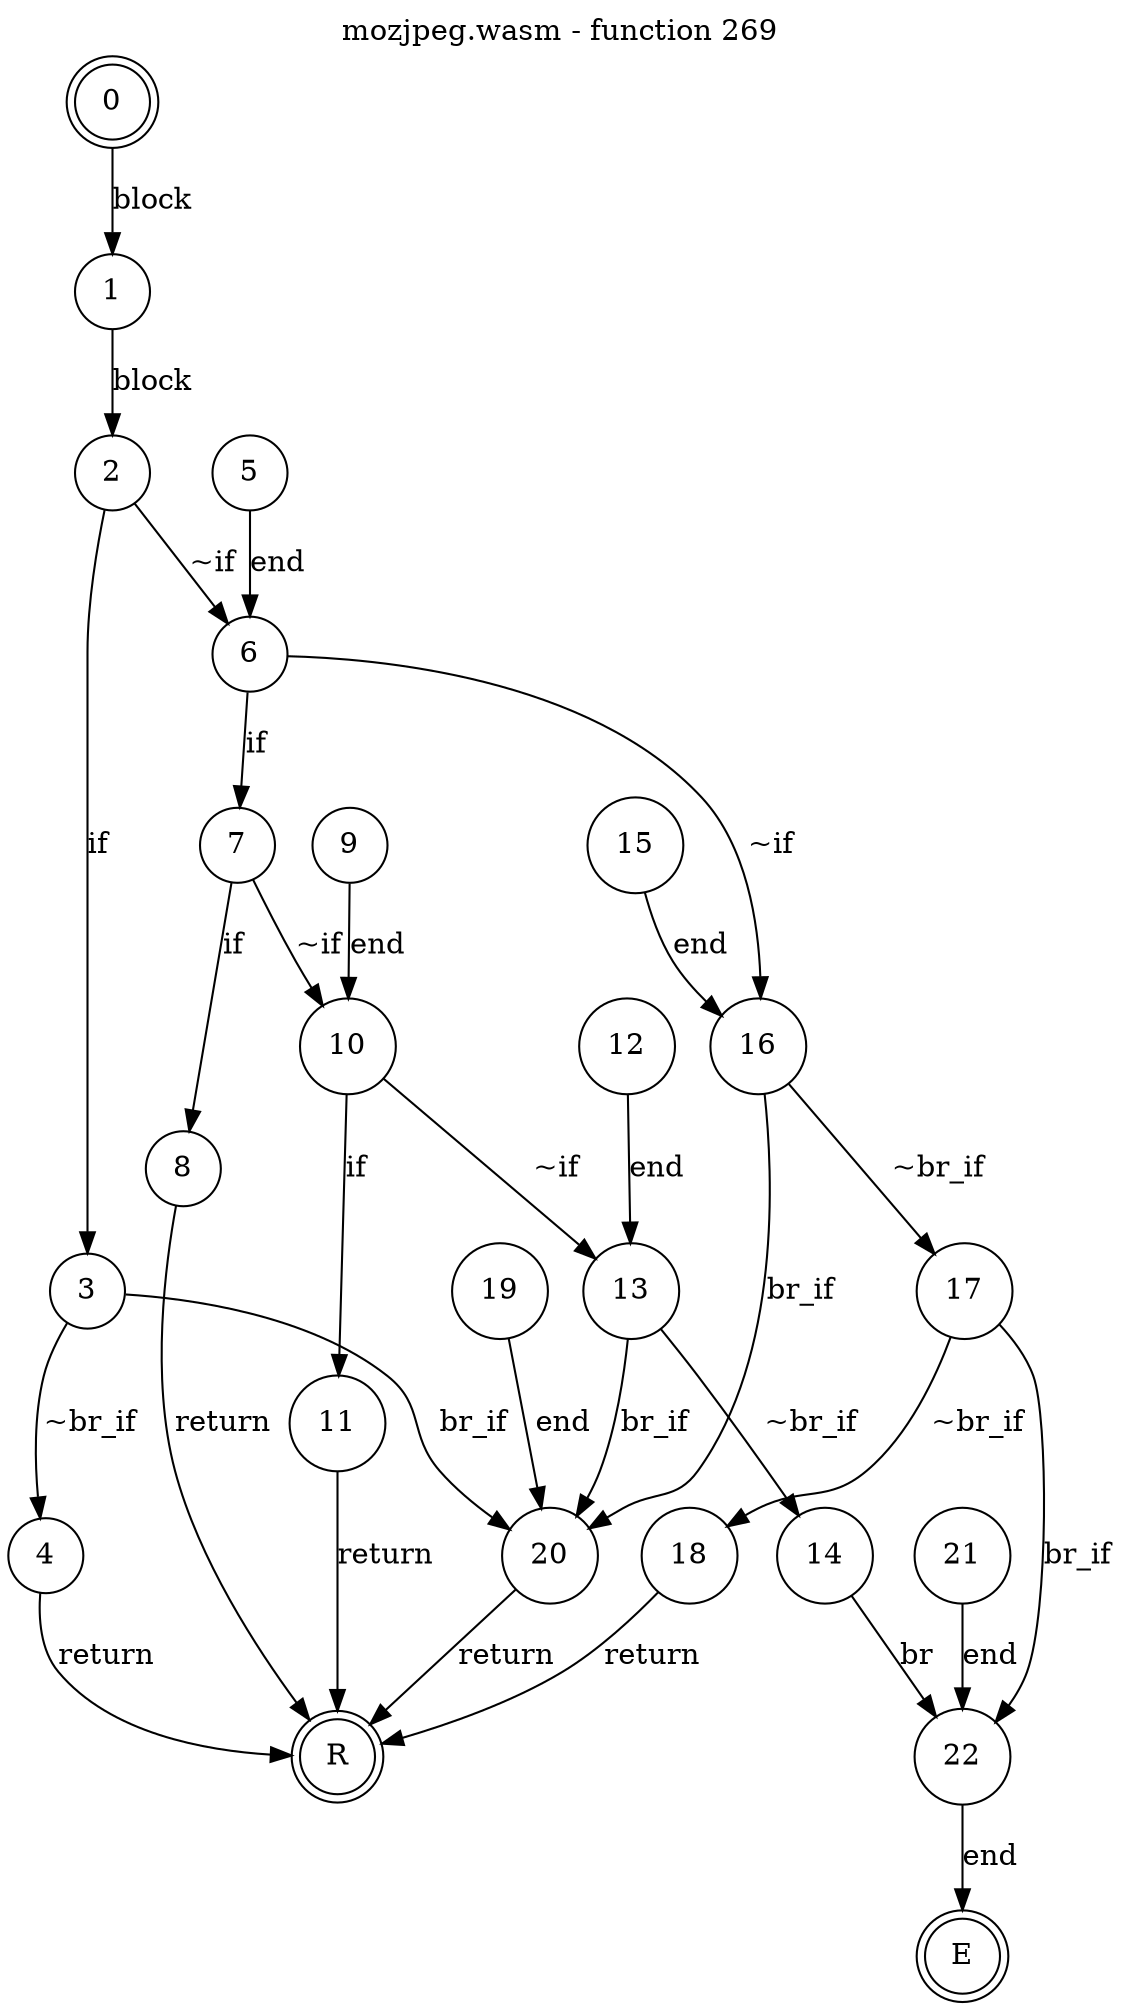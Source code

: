 digraph finite_state_machine {
    label = "mozjpeg.wasm - function 269"
    labelloc =  t
    labelfontsize = 16
    labelfontcolor = black
    labelfontname = "Helvetica"
    node [shape = doublecircle]; 0 E R ;
    node [shape = circle];
    0 -> 1[label="block"];
    1 -> 2[label="block"];
    2 -> 3[label="if"];
    2 -> 6[label="~if"];
    3 -> 4[label="~br_if"];
    3 -> 20[label="br_if"];
    4 -> R[label="return"];
    5 -> 6[label="end"];
    6 -> 7[label="if"];
    6 -> 16[label="~if"];
    7 -> 8[label="if"];
    7 -> 10[label="~if"];
    8 -> R[label="return"];
    9 -> 10[label="end"];
    10 -> 11[label="if"];
    10 -> 13[label="~if"];
    11 -> R[label="return"];
    12 -> 13[label="end"];
    13 -> 14[label="~br_if"];
    13 -> 20[label="br_if"];
    14 -> 22[label="br"];
    15 -> 16[label="end"];
    16 -> 17[label="~br_if"];
    16 -> 20[label="br_if"];
    17 -> 18[label="~br_if"];
    17 -> 22[label="br_if"];
    18 -> R[label="return"];
    19 -> 20[label="end"];
    20 -> R[label="return"];
    21 -> 22[label="end"];
    22 -> E[label="end"];
}
